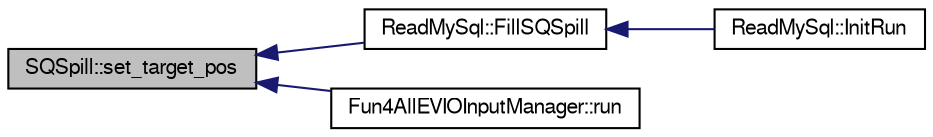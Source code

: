 digraph "SQSpill::set_target_pos"
{
  bgcolor="transparent";
  edge [fontname="FreeSans",fontsize="10",labelfontname="FreeSans",labelfontsize="10"];
  node [fontname="FreeSans",fontsize="10",shape=record];
  rankdir="LR";
  Node1 [label="SQSpill::set_target_pos",height=0.2,width=0.4,color="black", fillcolor="grey75", style="filled" fontcolor="black"];
  Node1 -> Node2 [dir="back",color="midnightblue",fontsize="10",style="solid",fontname="FreeSans"];
  Node2 [label="ReadMySql::FillSQSpill",height=0.2,width=0.4,color="black",URL="$db/dda/classReadMySql.html#a8d89dbc97ba9beb83c3a19dd41b49f07"];
  Node2 -> Node3 [dir="back",color="midnightblue",fontsize="10",style="solid",fontname="FreeSans"];
  Node3 [label="ReadMySql::InitRun",height=0.2,width=0.4,color="black",URL="$db/dda/classReadMySql.html#ab73b7895d9b3e258b58f31b66b93a827"];
  Node1 -> Node4 [dir="back",color="midnightblue",fontsize="10",style="solid",fontname="FreeSans"];
  Node4 [label="Fun4AllEVIOInputManager::run",height=0.2,width=0.4,color="black",URL="$d3/d97/classFun4AllEVIOInputManager.html#af61a28facba084aad29bf788ef2d28e7"];
}
